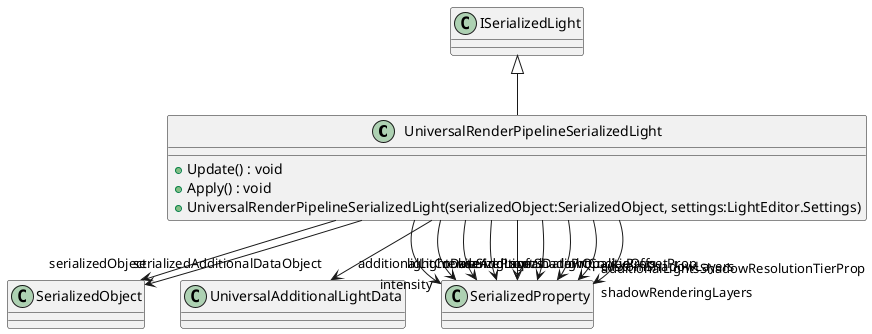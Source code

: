 @startuml
class UniversalRenderPipelineSerializedLight {
    + Update() : void
    + Apply() : void
    + UniversalRenderPipelineSerializedLight(serializedObject:SerializedObject, settings:LightEditor.Settings)
}
ISerializedLight <|-- UniversalRenderPipelineSerializedLight
UniversalRenderPipelineSerializedLight --> "serializedObject" SerializedObject
UniversalRenderPipelineSerializedLight --> "serializedAdditionalDataObject" SerializedObject
UniversalRenderPipelineSerializedLight --> "additionalLightData" UniversalAdditionalLightData
UniversalRenderPipelineSerializedLight --> "intensity" SerializedProperty
UniversalRenderPipelineSerializedLight --> "useAdditionalDataProp" SerializedProperty
UniversalRenderPipelineSerializedLight --> "additionalLightsShadowResolutionTierProp" SerializedProperty
UniversalRenderPipelineSerializedLight --> "softShadowQualityProp" SerializedProperty
UniversalRenderPipelineSerializedLight --> "lightCookieSizeProp" SerializedProperty
UniversalRenderPipelineSerializedLight --> "lightCookieOffsetProp" SerializedProperty
UniversalRenderPipelineSerializedLight --> "renderingLayers" SerializedProperty
UniversalRenderPipelineSerializedLight --> "customShadowLayers" SerializedProperty
UniversalRenderPipelineSerializedLight --> "shadowRenderingLayers" SerializedProperty
@enduml
